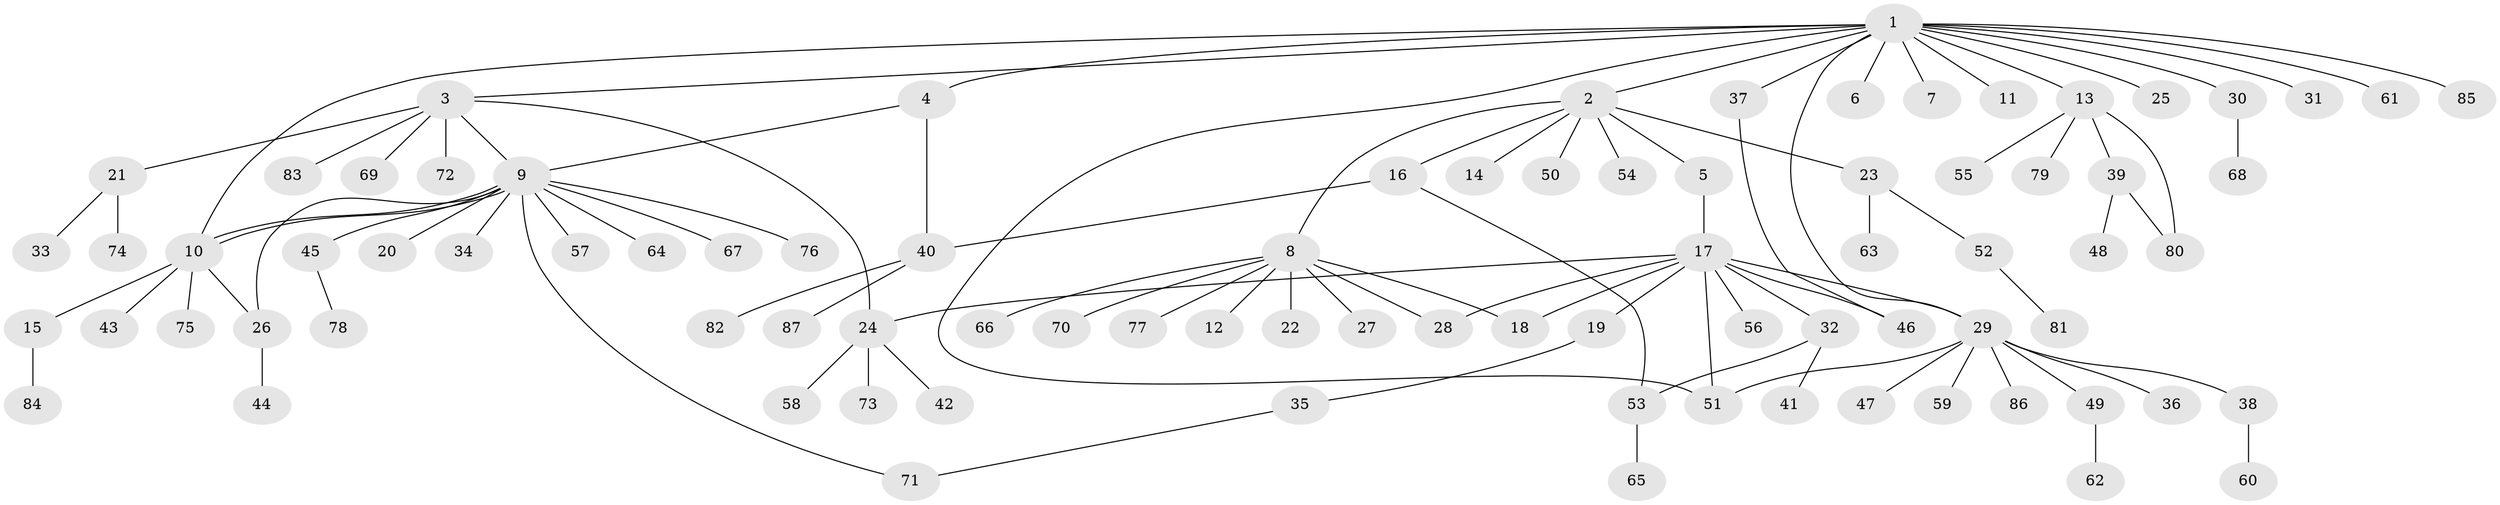 // Generated by graph-tools (version 1.1) at 2025/35/03/09/25 02:35:50]
// undirected, 87 vertices, 101 edges
graph export_dot {
graph [start="1"]
  node [color=gray90,style=filled];
  1;
  2;
  3;
  4;
  5;
  6;
  7;
  8;
  9;
  10;
  11;
  12;
  13;
  14;
  15;
  16;
  17;
  18;
  19;
  20;
  21;
  22;
  23;
  24;
  25;
  26;
  27;
  28;
  29;
  30;
  31;
  32;
  33;
  34;
  35;
  36;
  37;
  38;
  39;
  40;
  41;
  42;
  43;
  44;
  45;
  46;
  47;
  48;
  49;
  50;
  51;
  52;
  53;
  54;
  55;
  56;
  57;
  58;
  59;
  60;
  61;
  62;
  63;
  64;
  65;
  66;
  67;
  68;
  69;
  70;
  71;
  72;
  73;
  74;
  75;
  76;
  77;
  78;
  79;
  80;
  81;
  82;
  83;
  84;
  85;
  86;
  87;
  1 -- 2;
  1 -- 3;
  1 -- 4;
  1 -- 6;
  1 -- 7;
  1 -- 10;
  1 -- 11;
  1 -- 13;
  1 -- 25;
  1 -- 29;
  1 -- 30;
  1 -- 31;
  1 -- 37;
  1 -- 51;
  1 -- 61;
  1 -- 85;
  2 -- 5;
  2 -- 8;
  2 -- 14;
  2 -- 16;
  2 -- 23;
  2 -- 50;
  2 -- 54;
  3 -- 9;
  3 -- 21;
  3 -- 24;
  3 -- 69;
  3 -- 72;
  3 -- 83;
  4 -- 9;
  4 -- 40;
  5 -- 17;
  8 -- 12;
  8 -- 18;
  8 -- 22;
  8 -- 27;
  8 -- 28;
  8 -- 66;
  8 -- 70;
  8 -- 77;
  9 -- 10;
  9 -- 10;
  9 -- 20;
  9 -- 26;
  9 -- 34;
  9 -- 45;
  9 -- 57;
  9 -- 64;
  9 -- 67;
  9 -- 71;
  9 -- 76;
  10 -- 15;
  10 -- 26;
  10 -- 43;
  10 -- 75;
  13 -- 39;
  13 -- 55;
  13 -- 79;
  13 -- 80;
  15 -- 84;
  16 -- 40;
  16 -- 53;
  17 -- 18;
  17 -- 19;
  17 -- 24;
  17 -- 28;
  17 -- 29;
  17 -- 32;
  17 -- 46;
  17 -- 51;
  17 -- 56;
  19 -- 35;
  21 -- 33;
  21 -- 74;
  23 -- 52;
  23 -- 63;
  24 -- 42;
  24 -- 58;
  24 -- 73;
  26 -- 44;
  29 -- 36;
  29 -- 38;
  29 -- 47;
  29 -- 49;
  29 -- 51;
  29 -- 59;
  29 -- 86;
  30 -- 68;
  32 -- 41;
  32 -- 53;
  35 -- 71;
  37 -- 46;
  38 -- 60;
  39 -- 48;
  39 -- 80;
  40 -- 82;
  40 -- 87;
  45 -- 78;
  49 -- 62;
  52 -- 81;
  53 -- 65;
}
